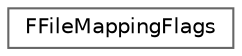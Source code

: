 digraph "Graphical Class Hierarchy"
{
 // INTERACTIVE_SVG=YES
 // LATEX_PDF_SIZE
  bgcolor="transparent";
  edge [fontname=Helvetica,fontsize=10,labelfontname=Helvetica,labelfontsize=10];
  node [fontname=Helvetica,fontsize=10,shape=box,height=0.2,width=0.4];
  rankdir="LR";
  Node0 [id="Node000000",label="FFileMappingFlags",height=0.2,width=0.4,color="grey40", fillcolor="white", style="filled",URL="$dc/d79/structFFileMappingFlags.html",tooltip=" "];
}
